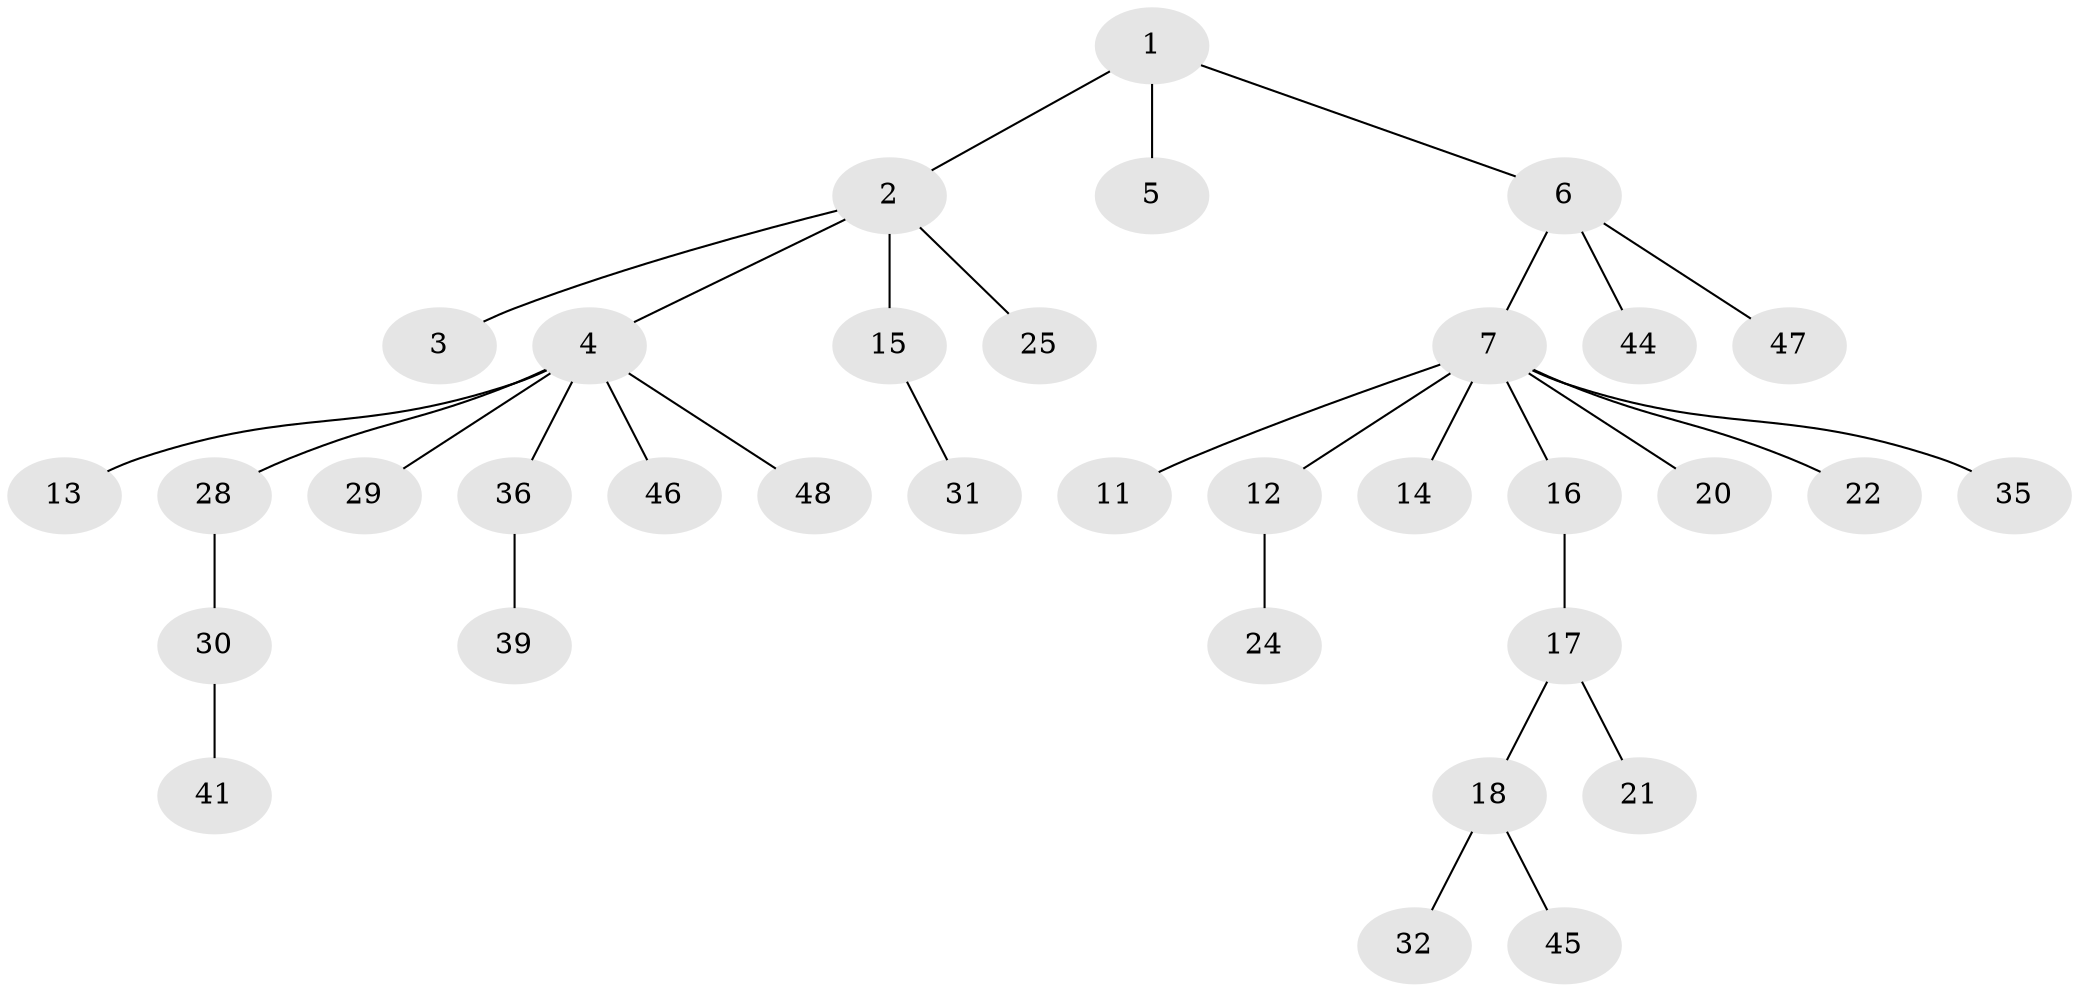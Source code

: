 // Generated by graph-tools (version 1.1) at 2025/24/03/03/25 07:24:07]
// undirected, 34 vertices, 33 edges
graph export_dot {
graph [start="1"]
  node [color=gray90,style=filled];
  1;
  2 [super="+10"];
  3;
  4 [super="+9"];
  5 [super="+34"];
  6 [super="+40"];
  7 [super="+8"];
  11 [super="+19"];
  12 [super="+43"];
  13 [super="+23"];
  14;
  15 [super="+33"];
  16;
  17 [super="+38"];
  18 [super="+26"];
  20;
  21;
  22;
  24 [super="+37"];
  25 [super="+27"];
  28;
  29;
  30 [super="+51"];
  31 [super="+50"];
  32;
  35;
  36;
  39 [super="+42"];
  41 [super="+49"];
  44;
  45;
  46;
  47;
  48;
  1 -- 2;
  1 -- 5;
  1 -- 6;
  2 -- 3;
  2 -- 4;
  2 -- 25;
  2 -- 15;
  4 -- 13;
  4 -- 28;
  4 -- 29;
  4 -- 36;
  4 -- 48;
  4 -- 46;
  6 -- 7;
  6 -- 44;
  6 -- 47;
  7 -- 12;
  7 -- 14;
  7 -- 22;
  7 -- 35;
  7 -- 16;
  7 -- 11;
  7 -- 20;
  12 -- 24;
  15 -- 31;
  16 -- 17;
  17 -- 18;
  17 -- 21;
  18 -- 32;
  18 -- 45;
  28 -- 30;
  30 -- 41;
  36 -- 39;
}
